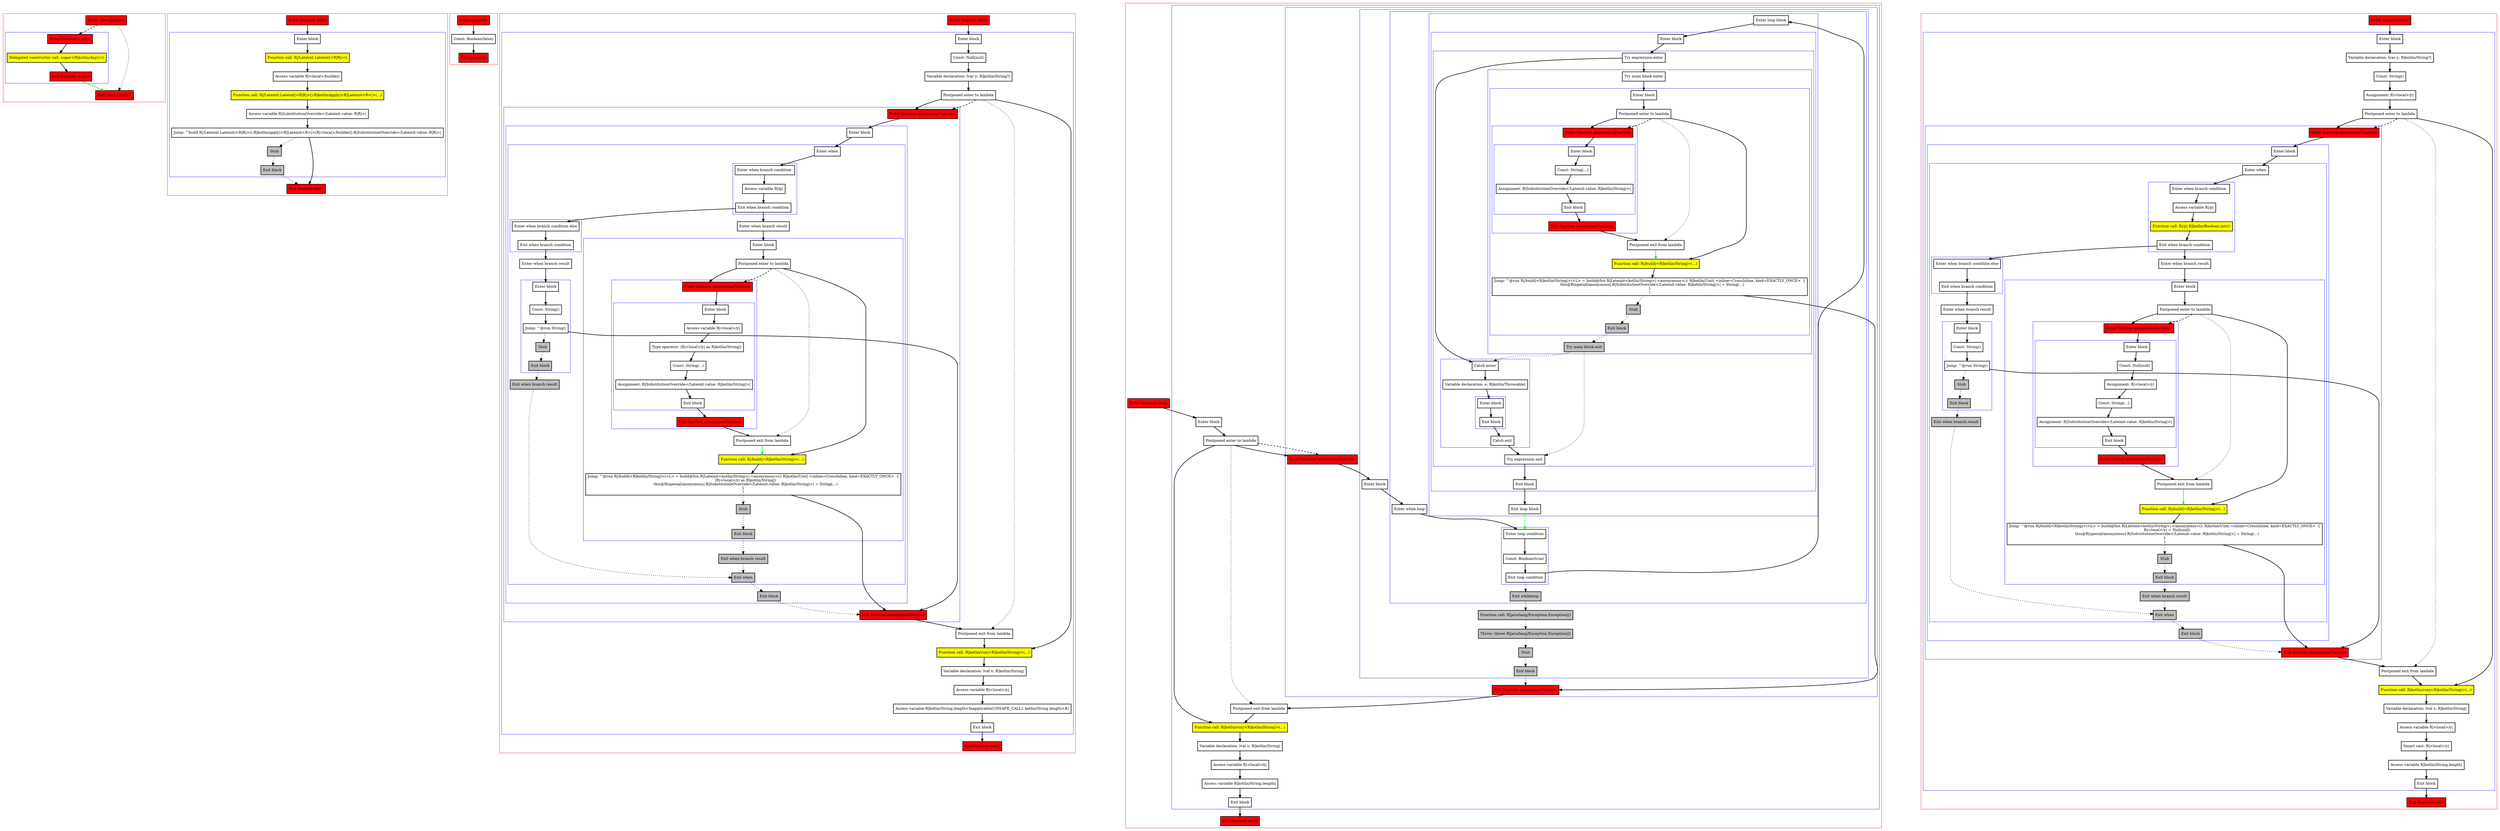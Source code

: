 digraph postponedLambdaInReturn_kt {
    graph [nodesep=3]
    node [shape=box penwidth=2]
    edge [penwidth=2]

    subgraph cluster_0 {
        color=red
        0 [label="Enter class Lateinit" style="filled" fillcolor=red];
        subgraph cluster_1 {
            color=blue
            1 [label="Enter function <init>" style="filled" fillcolor=red];
            2 [label="Delegated constructor call: super<R|kotlin/Any|>()" style="filled" fillcolor=yellow];
            3 [label="Exit function <init>" style="filled" fillcolor=red];
        }
        4 [label="Exit class Lateinit" style="filled" fillcolor=red];
    }
    0 -> {4} [style=dotted];
    0 -> {1} [style=dashed];
    1 -> {2};
    2 -> {3};
    3 -> {4} [color=green];

    subgraph cluster_2 {
        color=red
        5 [label="Enter function build" style="filled" fillcolor=red];
        subgraph cluster_3 {
            color=blue
            6 [label="Enter block"];
            7 [label="Function call: R|/Lateinit.Lateinit|<R|R|>()" style="filled" fillcolor=yellow];
            8 [label="Access variable R|<local>/builder|"];
            9 [label="Function call: R|/Lateinit.Lateinit|<R|R|>().R|kotlin/apply|<R|Lateinit<R>|>(...)" style="filled" fillcolor=yellow];
            10 [label="Access variable R|SubstitutionOverride</Lateinit.value: R|R|>|"];
            11 [label="Jump: ^build R|/Lateinit.Lateinit|<R|R|>().R|kotlin/apply|<R|Lateinit<R>|>(R|<local>/builder|).R|SubstitutionOverride</Lateinit.value: R|R|>|"];
            12 [label="Stub" style="filled" fillcolor=gray];
            13 [label="Exit block" style="filled" fillcolor=gray];
        }
        14 [label="Exit function build" style="filled" fillcolor=red];
    }
    5 -> {6};
    6 -> {7};
    7 -> {8};
    8 -> {9};
    9 -> {10};
    10 -> {11};
    11 -> {14};
    11 -> {12} [style=dotted];
    12 -> {13} [style=dotted];
    13 -> {14} [style=dotted];

    subgraph cluster_4 {
        color=red
        15 [label="Enter property" style="filled" fillcolor=red];
        16 [label="Const: Boolean(false)"];
        17 [label="Exit property" style="filled" fillcolor=red];
    }
    15 -> {16};
    16 -> {17};

    subgraph cluster_5 {
        color=red
        18 [label="Enter function test1" style="filled" fillcolor=red];
        subgraph cluster_6 {
            color=blue
            19 [label="Enter block"];
            20 [label="Const: Null(null)"];
            21 [label="Variable declaration: lvar y: R|kotlin/String?|"];
            22 [label="Postponed enter to lambda"];
            subgraph cluster_7 {
                color=blue
                23 [label="Enter function anonymousFunction" style="filled" fillcolor=red];
                subgraph cluster_8 {
                    color=blue
                    24 [label="Enter block"];
                    subgraph cluster_9 {
                        color=blue
                        25 [label="Enter when"];
                        subgraph cluster_10 {
                            color=blue
                            26 [label="Enter when branch condition "];
                            27 [label="Access variable R|/p|"];
                            28 [label="Exit when branch condition"];
                        }
                        subgraph cluster_11 {
                            color=blue
                            29 [label="Enter when branch condition else"];
                            30 [label="Exit when branch condition"];
                        }
                        31 [label="Enter when branch result"];
                        subgraph cluster_12 {
                            color=blue
                            32 [label="Enter block"];
                            33 [label="Const: String()"];
                            34 [label="Jump: ^@run String()"];
                            35 [label="Stub" style="filled" fillcolor=gray];
                            36 [label="Exit block" style="filled" fillcolor=gray];
                        }
                        37 [label="Exit when branch result" style="filled" fillcolor=gray];
                        38 [label="Enter when branch result"];
                        subgraph cluster_13 {
                            color=blue
                            39 [label="Enter block"];
                            40 [label="Postponed enter to lambda"];
                            subgraph cluster_14 {
                                color=blue
                                41 [label="Enter function anonymousFunction" style="filled" fillcolor=red];
                                subgraph cluster_15 {
                                    color=blue
                                    42 [label="Enter block"];
                                    43 [label="Access variable R|<local>/y|"];
                                    44 [label="Type operator: (R|<local>/y| as R|kotlin/String|)"];
                                    45 [label="Const: String(...)"];
                                    46 [label="Assignment: R|SubstitutionOverride</Lateinit.value: R|kotlin/String|>|"];
                                    47 [label="Exit block"];
                                }
                                48 [label="Exit function anonymousFunction" style="filled" fillcolor=red];
                            }
                            49 [label="Postponed exit from lambda"];
                            50 [label="Function call: R|/build|<R|kotlin/String|>(...)" style="filled" fillcolor=yellow];
                            51 [label="Jump: ^@run R|/build|<R|kotlin/String|>(<L> = build@fun R|Lateinit<kotlin/String>|.<anonymous>(): R|kotlin/Unit| <inline=CrossInline, kind=EXACTLY_ONCE>  {
    (R|<local>/y| as R|kotlin/String|)
    this@R|special/anonymous|.R|SubstitutionOverride</Lateinit.value: R|kotlin/String|>| = String(...)
}
)"];
                            52 [label="Stub" style="filled" fillcolor=gray];
                            53 [label="Exit block" style="filled" fillcolor=gray];
                        }
                        54 [label="Exit when branch result" style="filled" fillcolor=gray];
                        55 [label="Exit when" style="filled" fillcolor=gray];
                    }
                    56 [label="Exit block" style="filled" fillcolor=gray];
                }
                57 [label="Exit function anonymousFunction" style="filled" fillcolor=red];
            }
            58 [label="Postponed exit from lambda"];
            59 [label="Function call: R|kotlin/run|<R|kotlin/String|>(...)" style="filled" fillcolor=yellow];
            60 [label="Variable declaration: lval x: R|kotlin/String|"];
            61 [label="Access variable R|<local>/y|"];
            62 [label="Access variable R|kotlin/String.length<Inapplicable(UNSAFE_CALL): kotlin/String.length>#|"];
            63 [label="Exit block"];
        }
        64 [label="Exit function test1" style="filled" fillcolor=red];
    }
    18 -> {19};
    19 -> {20};
    20 -> {21};
    21 -> {22};
    22 -> {23 59};
    22 -> {58} [style=dotted];
    22 -> {23} [style=dashed];
    23 -> {24};
    24 -> {25};
    25 -> {26};
    26 -> {27};
    27 -> {28};
    28 -> {29 38};
    29 -> {30};
    30 -> {31};
    31 -> {32};
    32 -> {33};
    33 -> {34};
    34 -> {57};
    34 -> {35} [style=dotted];
    35 -> {36} [style=dotted];
    36 -> {37} [style=dotted];
    37 -> {55} [style=dotted];
    38 -> {39};
    39 -> {40};
    40 -> {41 50};
    40 -> {49} [style=dotted];
    40 -> {41} [style=dashed];
    41 -> {42};
    42 -> {43};
    43 -> {44};
    44 -> {45};
    45 -> {46};
    46 -> {47};
    47 -> {48};
    48 -> {49};
    49 -> {50} [color=green];
    50 -> {51};
    51 -> {57};
    51 -> {52} [style=dotted];
    52 -> {53} [style=dotted];
    53 -> {54} [style=dotted];
    54 -> {55} [style=dotted];
    55 -> {56} [style=dotted];
    56 -> {57} [style=dotted];
    57 -> {58};
    58 -> {59};
    59 -> {60};
    60 -> {61};
    61 -> {62};
    62 -> {63};
    63 -> {64};

    subgraph cluster_16 {
        color=red
        65 [label="Enter function test2" style="filled" fillcolor=red];
        subgraph cluster_17 {
            color=blue
            66 [label="Enter block"];
            67 [label="Postponed enter to lambda"];
            subgraph cluster_18 {
                color=blue
                68 [label="Enter function anonymousFunction" style="filled" fillcolor=red];
                subgraph cluster_19 {
                    color=blue
                    69 [label="Enter block"];
                    subgraph cluster_20 {
                        color=blue
                        70 [label="Enter while loop"];
                        subgraph cluster_21 {
                            color=blue
                            71 [label="Enter loop condition"];
                            72 [label="Const: Boolean(true)"];
                            73 [label="Exit loop condition"];
                        }
                        subgraph cluster_22 {
                            color=blue
                            74 [label="Enter loop block"];
                            subgraph cluster_23 {
                                color=blue
                                75 [label="Enter block"];
                                subgraph cluster_24 {
                                    color=blue
                                    76 [label="Try expression enter"];
                                    subgraph cluster_25 {
                                        color=blue
                                        77 [label="Try main block enter"];
                                        subgraph cluster_26 {
                                            color=blue
                                            78 [label="Enter block"];
                                            79 [label="Postponed enter to lambda"];
                                            subgraph cluster_27 {
                                                color=blue
                                                80 [label="Enter function anonymousFunction" style="filled" fillcolor=red];
                                                subgraph cluster_28 {
                                                    color=blue
                                                    81 [label="Enter block"];
                                                    82 [label="Const: String(...)"];
                                                    83 [label="Assignment: R|SubstitutionOverride</Lateinit.value: R|kotlin/String|>|"];
                                                    84 [label="Exit block"];
                                                }
                                                85 [label="Exit function anonymousFunction" style="filled" fillcolor=red];
                                            }
                                            86 [label="Postponed exit from lambda"];
                                            87 [label="Function call: R|/build|<R|kotlin/String|>(...)" style="filled" fillcolor=yellow];
                                            88 [label="Jump: ^@run R|/build|<R|kotlin/String|>(<L> = build@fun R|Lateinit<kotlin/String>|.<anonymous>(): R|kotlin/Unit| <inline=CrossInline, kind=EXACTLY_ONCE>  {
    this@R|special/anonymous|.R|SubstitutionOverride</Lateinit.value: R|kotlin/String|>| = String(...)
}
)"];
                                            89 [label="Stub" style="filled" fillcolor=gray];
                                            90 [label="Exit block" style="filled" fillcolor=gray];
                                        }
                                        91 [label="Try main block exit" style="filled" fillcolor=gray];
                                    }
                                    subgraph cluster_29 {
                                        color=blue
                                        92 [label="Catch enter"];
                                        93 [label="Variable declaration: e: R|kotlin/Throwable|"];
                                        subgraph cluster_30 {
                                            color=blue
                                            94 [label="Enter block"];
                                            95 [label="Exit block"];
                                        }
                                        96 [label="Catch exit"];
                                    }
                                    97 [label="Try expression exit"];
                                }
                                98 [label="Exit block"];
                            }
                            99 [label="Exit loop block"];
                        }
                        100 [label="Exit whileloop" style="filled" fillcolor=gray];
                    }
                    101 [label="Function call: R|java/lang/Exception.Exception|()" style="filled" fillcolor=gray];
                    102 [label="Throw: throw R|java/lang/Exception.Exception|()" style="filled" fillcolor=gray];
                    103 [label="Stub" style="filled" fillcolor=gray];
                    104 [label="Exit block" style="filled" fillcolor=gray];
                }
                105 [label="Exit function anonymousFunction" style="filled" fillcolor=red];
            }
            106 [label="Postponed exit from lambda"];
            107 [label="Function call: R|kotlin/run|<R|kotlin/String|>(...)" style="filled" fillcolor=yellow];
            108 [label="Variable declaration: lval x: R|kotlin/String|"];
            109 [label="Access variable R|<local>/x|"];
            110 [label="Access variable R|kotlin/String.length|"];
            111 [label="Exit block"];
        }
        112 [label="Exit function test2" style="filled" fillcolor=red];
    }
    65 -> {66};
    66 -> {67};
    67 -> {68 107};
    67 -> {106} [style=dotted];
    67 -> {68} [style=dashed];
    68 -> {69};
    69 -> {70};
    70 -> {71};
    71 -> {72};
    72 -> {73};
    73 -> {74};
    73 -> {100} [style=dotted];
    74 -> {75};
    75 -> {76};
    76 -> {77 92};
    77 -> {78};
    78 -> {79};
    79 -> {80 87};
    79 -> {86} [style=dotted];
    79 -> {80} [style=dashed];
    80 -> {81};
    81 -> {82};
    82 -> {83};
    83 -> {84};
    84 -> {85};
    85 -> {86};
    86 -> {87} [color=green];
    87 -> {88};
    88 -> {105};
    88 -> {89} [style=dotted];
    89 -> {90} [style=dotted];
    90 -> {91} [style=dotted];
    91 -> {92 97} [style=dotted];
    92 -> {93};
    93 -> {94};
    94 -> {95};
    95 -> {96};
    96 -> {97};
    97 -> {98};
    98 -> {99};
    99 -> {71} [color=green style=dashed];
    100 -> {101} [style=dotted];
    101 -> {102} [style=dotted];
    102 -> {103} [style=dotted];
    103 -> {104} [style=dotted];
    104 -> {105} [style=dotted];
    105 -> {106};
    106 -> {107};
    107 -> {108};
    108 -> {109};
    109 -> {110};
    110 -> {111};
    111 -> {112};

    subgraph cluster_31 {
        color=red
        113 [label="Enter function test3" style="filled" fillcolor=red];
        subgraph cluster_32 {
            color=blue
            114 [label="Enter block"];
            115 [label="Variable declaration: lvar y: R|kotlin/String?|"];
            116 [label="Const: String()"];
            117 [label="Assignment: R|<local>/y|"];
            118 [label="Postponed enter to lambda"];
            subgraph cluster_33 {
                color=blue
                119 [label="Enter function anonymousFunction" style="filled" fillcolor=red];
                subgraph cluster_34 {
                    color=blue
                    120 [label="Enter block"];
                    subgraph cluster_35 {
                        color=blue
                        121 [label="Enter when"];
                        subgraph cluster_36 {
                            color=blue
                            122 [label="Enter when branch condition "];
                            123 [label="Access variable R|/p|"];
                            124 [label="Function call: R|/p|.R|kotlin/Boolean.not|()" style="filled" fillcolor=yellow];
                            125 [label="Exit when branch condition"];
                        }
                        subgraph cluster_37 {
                            color=blue
                            126 [label="Enter when branch condition else"];
                            127 [label="Exit when branch condition"];
                        }
                        128 [label="Enter when branch result"];
                        subgraph cluster_38 {
                            color=blue
                            129 [label="Enter block"];
                            130 [label="Const: String()"];
                            131 [label="Jump: ^@run String()"];
                            132 [label="Stub" style="filled" fillcolor=gray];
                            133 [label="Exit block" style="filled" fillcolor=gray];
                        }
                        134 [label="Exit when branch result" style="filled" fillcolor=gray];
                        135 [label="Enter when branch result"];
                        subgraph cluster_39 {
                            color=blue
                            136 [label="Enter block"];
                            137 [label="Postponed enter to lambda"];
                            subgraph cluster_40 {
                                color=blue
                                138 [label="Enter function anonymousFunction" style="filled" fillcolor=red];
                                subgraph cluster_41 {
                                    color=blue
                                    139 [label="Enter block"];
                                    140 [label="Const: Null(null)"];
                                    141 [label="Assignment: R|<local>/y|"];
                                    142 [label="Const: String(...)"];
                                    143 [label="Assignment: R|SubstitutionOverride</Lateinit.value: R|kotlin/String|>|"];
                                    144 [label="Exit block"];
                                }
                                145 [label="Exit function anonymousFunction" style="filled" fillcolor=red];
                            }
                            146 [label="Postponed exit from lambda"];
                            147 [label="Function call: R|/build|<R|kotlin/String|>(...)" style="filled" fillcolor=yellow];
                            148 [label="Jump: ^@run R|/build|<R|kotlin/String|>(<L> = build@fun R|Lateinit<kotlin/String>|.<anonymous>(): R|kotlin/Unit| <inline=CrossInline, kind=EXACTLY_ONCE>  {
    R|<local>/y| = Null(null)
    this@R|special/anonymous|.R|SubstitutionOverride</Lateinit.value: R|kotlin/String|>| = String(...)
}
)"];
                            149 [label="Stub" style="filled" fillcolor=gray];
                            150 [label="Exit block" style="filled" fillcolor=gray];
                        }
                        151 [label="Exit when branch result" style="filled" fillcolor=gray];
                        152 [label="Exit when" style="filled" fillcolor=gray];
                    }
                    153 [label="Exit block" style="filled" fillcolor=gray];
                }
                154 [label="Exit function anonymousFunction" style="filled" fillcolor=red];
            }
            155 [label="Postponed exit from lambda"];
            156 [label="Function call: R|kotlin/run|<R|kotlin/String|>(...)" style="filled" fillcolor=yellow];
            157 [label="Variable declaration: lval x: R|kotlin/String|"];
            158 [label="Access variable R|<local>/y|"];
            159 [label="Smart cast: R|<local>/y|"];
            160 [label="Access variable R|kotlin/String.length|"];
            161 [label="Exit block"];
        }
        162 [label="Exit function test3" style="filled" fillcolor=red];
    }
    113 -> {114};
    114 -> {115};
    115 -> {116};
    116 -> {117};
    117 -> {118};
    118 -> {119 156};
    118 -> {155} [style=dotted];
    118 -> {119} [style=dashed];
    119 -> {120};
    120 -> {121};
    121 -> {122};
    122 -> {123};
    123 -> {124};
    124 -> {125};
    125 -> {126 135};
    126 -> {127};
    127 -> {128};
    128 -> {129};
    129 -> {130};
    130 -> {131};
    131 -> {154};
    131 -> {132} [style=dotted];
    132 -> {133} [style=dotted];
    133 -> {134} [style=dotted];
    134 -> {152} [style=dotted];
    135 -> {136};
    136 -> {137};
    137 -> {138 147};
    137 -> {146} [style=dotted];
    137 -> {138} [style=dashed];
    138 -> {139};
    139 -> {140};
    140 -> {141};
    141 -> {142};
    142 -> {143};
    143 -> {144};
    144 -> {145};
    145 -> {146};
    146 -> {147} [color=green];
    147 -> {148};
    148 -> {154};
    148 -> {149} [style=dotted];
    149 -> {150} [style=dotted];
    150 -> {151} [style=dotted];
    151 -> {152} [style=dotted];
    152 -> {153} [style=dotted];
    153 -> {154} [style=dotted];
    154 -> {155};
    155 -> {156};
    156 -> {157};
    157 -> {158};
    158 -> {159};
    159 -> {160};
    160 -> {161};
    161 -> {162};

}
